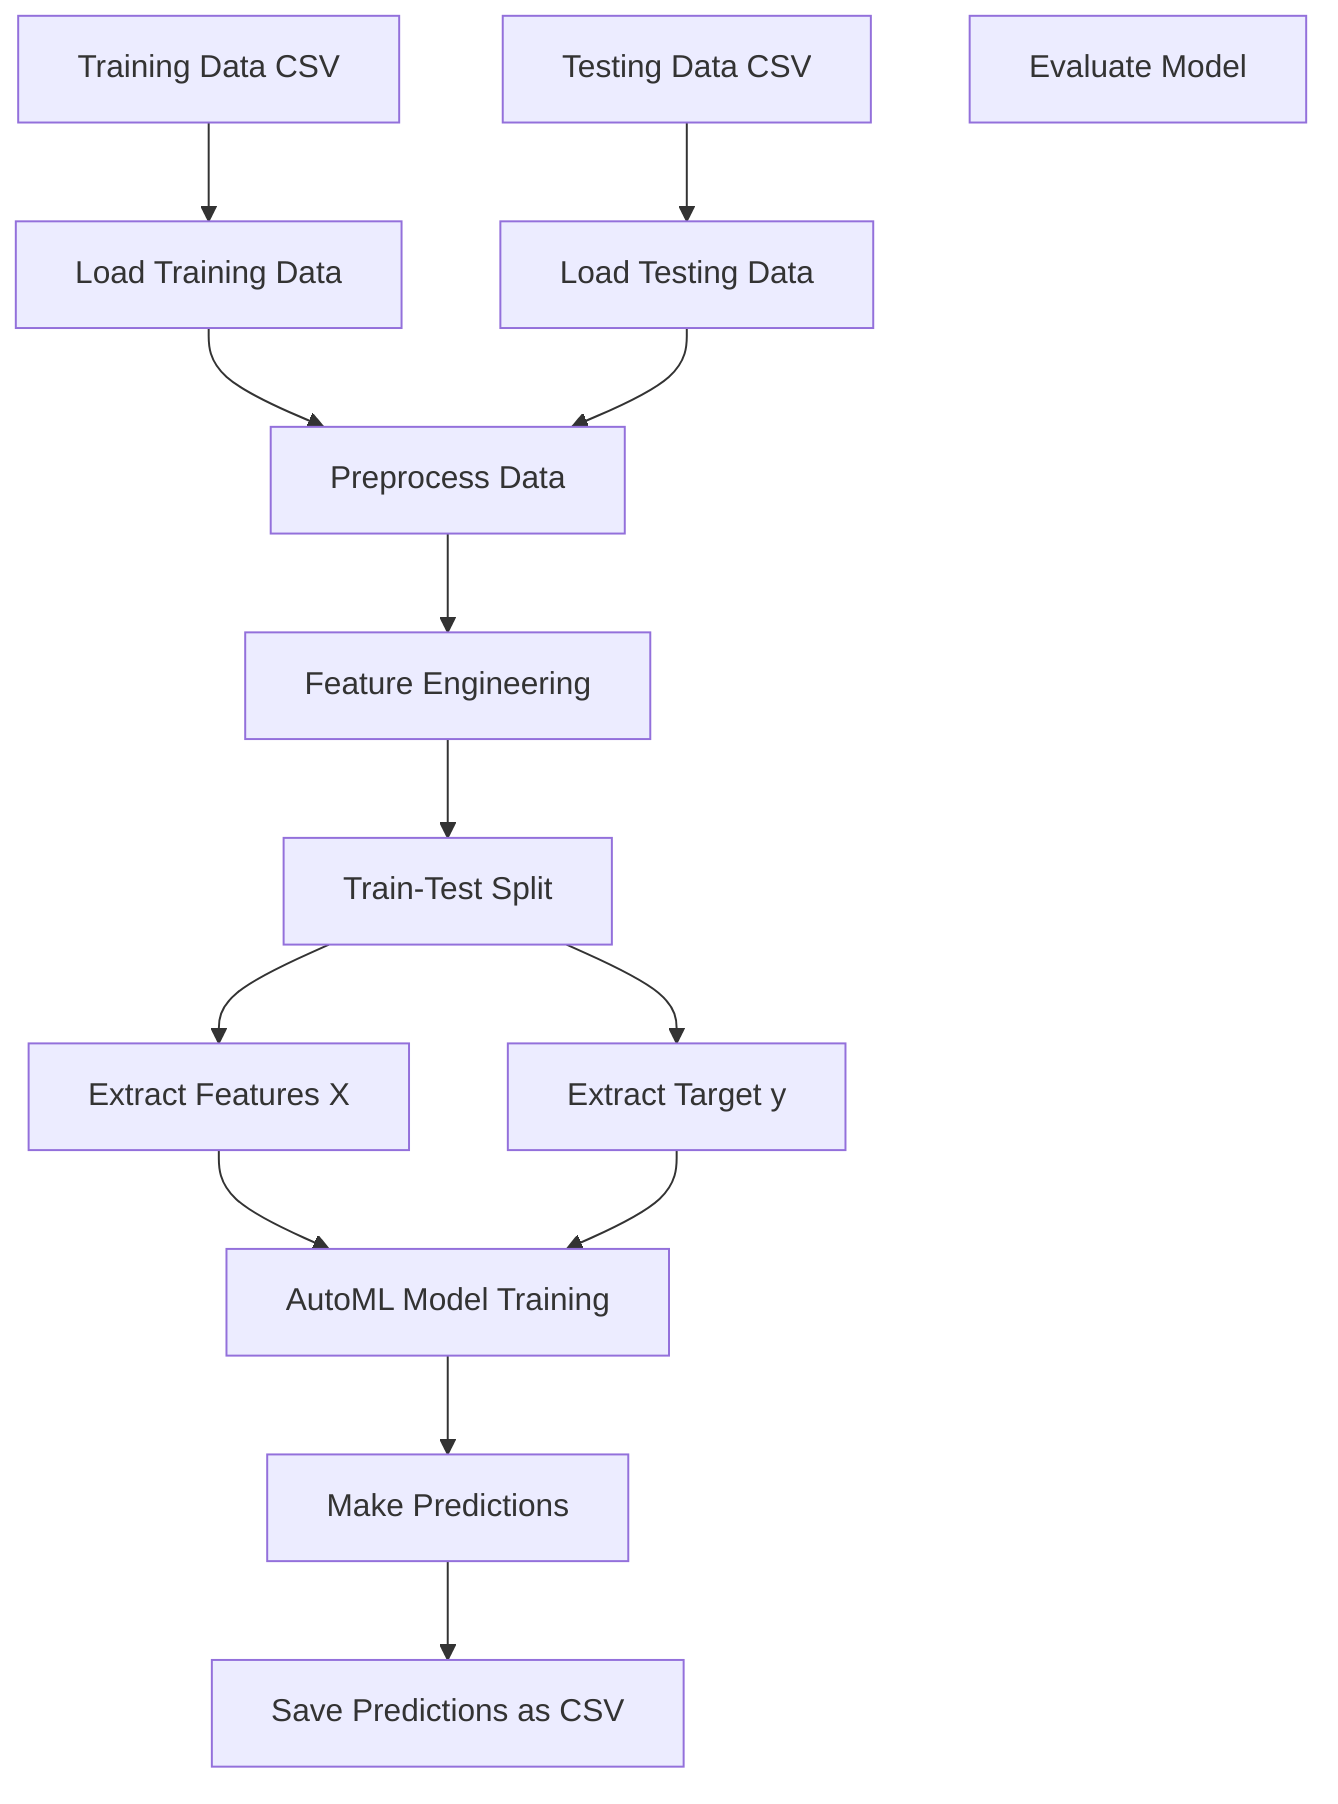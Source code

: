 flowchart TD

%% Data Sources
A1["Training Data CSV"]:::source
A2["Testing Data CSV"]:::source

%% Preprocessing and Feature Engineering
B1["Load Training Data"]:::process
B2["Load Testing Data"]:::process
B3["Preprocess Data"]:::process
B4["Feature Engineering"]:::process

%% Data Split
C1["Train-Test Split"]:::process

%% Model Training
D1["Extract Features X"]:::process
D2["Extract Target y"]:::process
D3["AutoML Model Training"]:::model

%% Prediction and Evaluation
E1["Make Predictions"]:::process
E2["Evaluate Model"]:::process

%% Output
F1["Save Predictions as CSV"]:::output

%% Flow Connections
A1 --> B1
A2 --> B2
B1 --> B3
B2 --> B3
B3 --> B4
B4 --> C1
C1 --> D1
C1 --> D2
D1 --> D3
D2 --> D3
D3 --> E1
E1 --> F1
